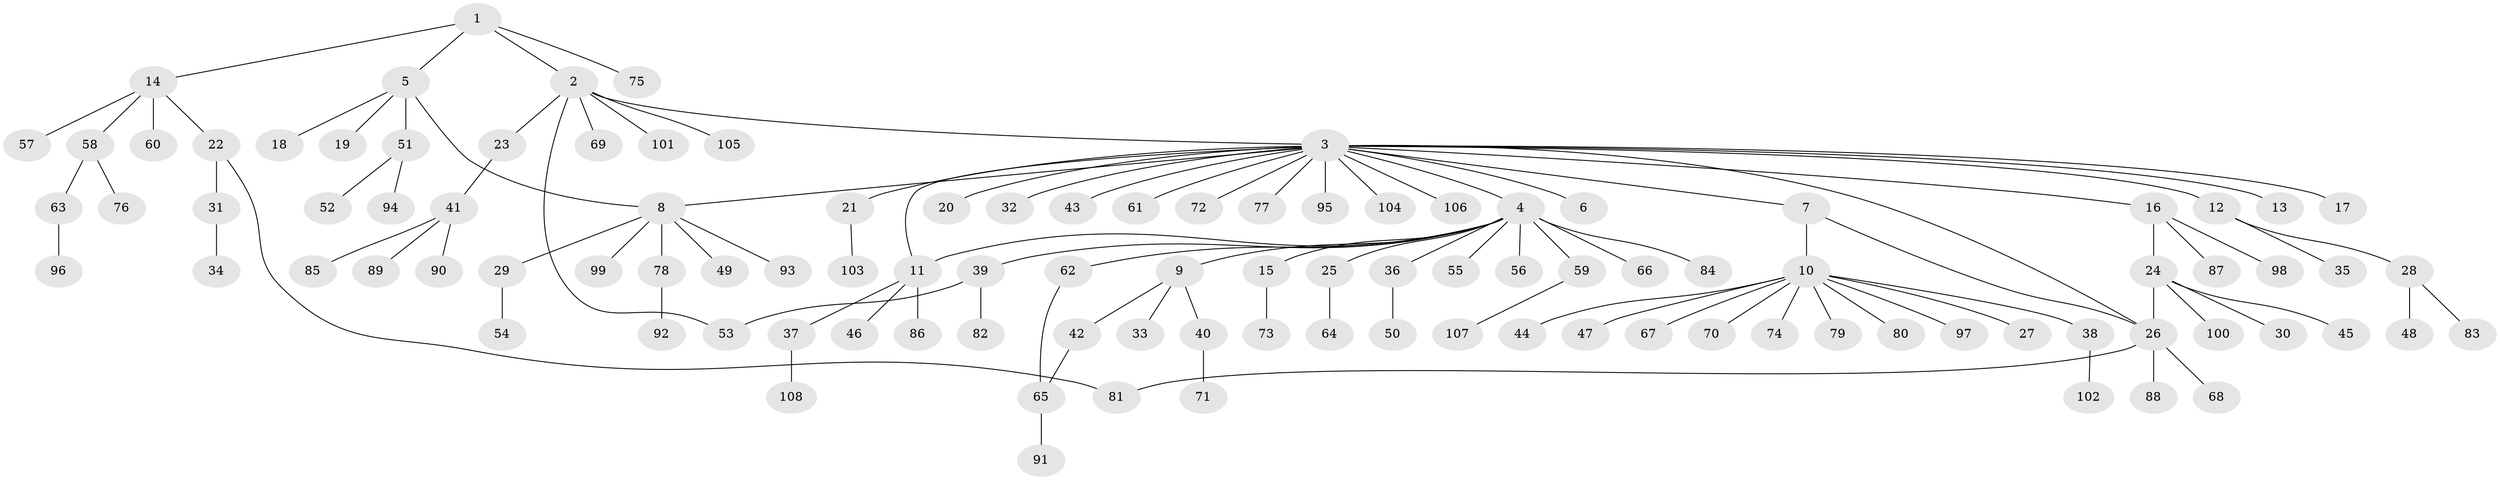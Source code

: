 // coarse degree distribution, {1: 0.6818181818181818, 10: 0.022727272727272728, 2: 0.09090909090909091, 4: 0.09090909090909091, 3: 0.06818181818181818, 8: 0.022727272727272728, 17: 0.022727272727272728}
// Generated by graph-tools (version 1.1) at 2025/36/03/04/25 23:36:52]
// undirected, 108 vertices, 114 edges
graph export_dot {
  node [color=gray90,style=filled];
  1;
  2;
  3;
  4;
  5;
  6;
  7;
  8;
  9;
  10;
  11;
  12;
  13;
  14;
  15;
  16;
  17;
  18;
  19;
  20;
  21;
  22;
  23;
  24;
  25;
  26;
  27;
  28;
  29;
  30;
  31;
  32;
  33;
  34;
  35;
  36;
  37;
  38;
  39;
  40;
  41;
  42;
  43;
  44;
  45;
  46;
  47;
  48;
  49;
  50;
  51;
  52;
  53;
  54;
  55;
  56;
  57;
  58;
  59;
  60;
  61;
  62;
  63;
  64;
  65;
  66;
  67;
  68;
  69;
  70;
  71;
  72;
  73;
  74;
  75;
  76;
  77;
  78;
  79;
  80;
  81;
  82;
  83;
  84;
  85;
  86;
  87;
  88;
  89;
  90;
  91;
  92;
  93;
  94;
  95;
  96;
  97;
  98;
  99;
  100;
  101;
  102;
  103;
  104;
  105;
  106;
  107;
  108;
  1 -- 2;
  1 -- 5;
  1 -- 14;
  1 -- 75;
  2 -- 3;
  2 -- 23;
  2 -- 53;
  2 -- 69;
  2 -- 101;
  2 -- 105;
  3 -- 4;
  3 -- 6;
  3 -- 7;
  3 -- 8;
  3 -- 11;
  3 -- 12;
  3 -- 13;
  3 -- 16;
  3 -- 17;
  3 -- 20;
  3 -- 21;
  3 -- 26;
  3 -- 32;
  3 -- 43;
  3 -- 61;
  3 -- 72;
  3 -- 77;
  3 -- 95;
  3 -- 104;
  3 -- 106;
  4 -- 9;
  4 -- 11;
  4 -- 15;
  4 -- 25;
  4 -- 36;
  4 -- 39;
  4 -- 55;
  4 -- 56;
  4 -- 59;
  4 -- 62;
  4 -- 66;
  4 -- 84;
  5 -- 8;
  5 -- 18;
  5 -- 19;
  5 -- 51;
  7 -- 10;
  7 -- 26;
  8 -- 29;
  8 -- 49;
  8 -- 78;
  8 -- 93;
  8 -- 99;
  9 -- 33;
  9 -- 40;
  9 -- 42;
  10 -- 27;
  10 -- 38;
  10 -- 44;
  10 -- 47;
  10 -- 67;
  10 -- 70;
  10 -- 74;
  10 -- 79;
  10 -- 80;
  10 -- 97;
  11 -- 37;
  11 -- 46;
  11 -- 86;
  12 -- 28;
  12 -- 35;
  14 -- 22;
  14 -- 57;
  14 -- 58;
  14 -- 60;
  15 -- 73;
  16 -- 24;
  16 -- 87;
  16 -- 98;
  21 -- 103;
  22 -- 31;
  22 -- 81;
  23 -- 41;
  24 -- 26;
  24 -- 30;
  24 -- 45;
  24 -- 100;
  25 -- 64;
  26 -- 68;
  26 -- 81;
  26 -- 88;
  28 -- 48;
  28 -- 83;
  29 -- 54;
  31 -- 34;
  36 -- 50;
  37 -- 108;
  38 -- 102;
  39 -- 53;
  39 -- 82;
  40 -- 71;
  41 -- 85;
  41 -- 89;
  41 -- 90;
  42 -- 65;
  51 -- 52;
  51 -- 94;
  58 -- 63;
  58 -- 76;
  59 -- 107;
  62 -- 65;
  63 -- 96;
  65 -- 91;
  78 -- 92;
}
